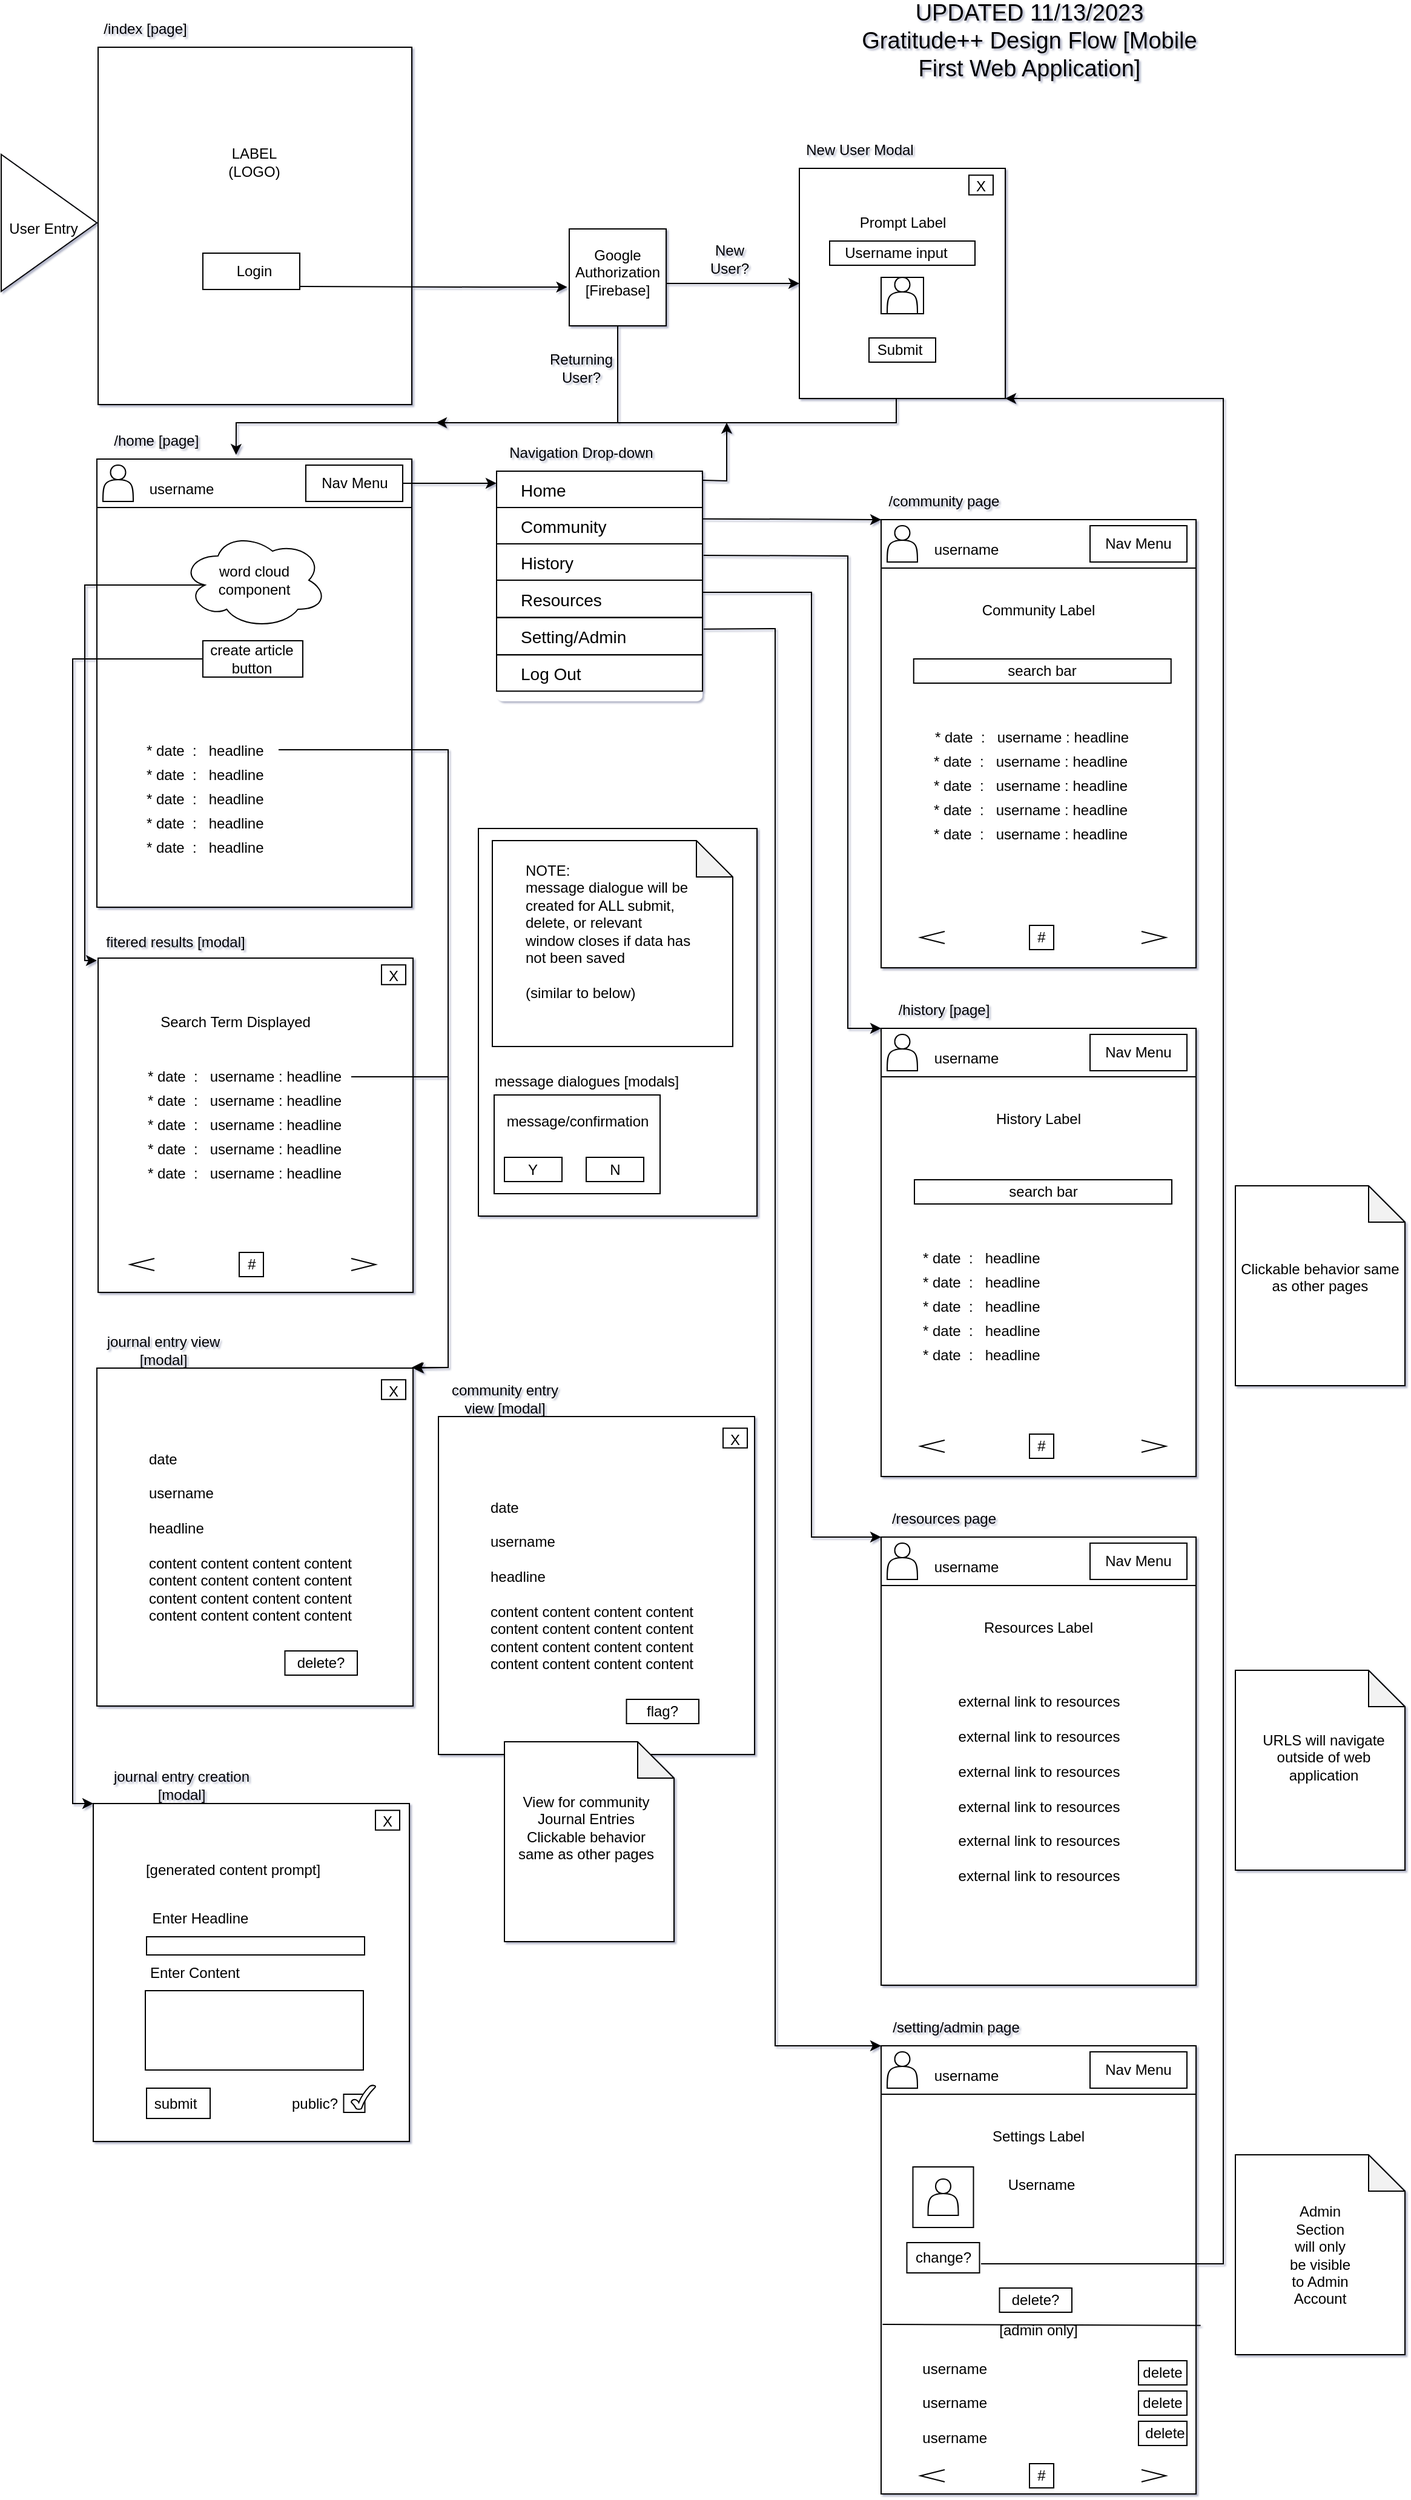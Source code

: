 <mxfile version="22.0.0" type="google">
  <diagram name="Page-1" id="vXHoYdIYLKtlrsSzHpwH">
    <mxGraphModel grid="0" page="0" gridSize="10" guides="1" tooltips="1" connect="1" arrows="1" fold="1" pageScale="1" pageWidth="850" pageHeight="1100" math="0" shadow="1">
      <root>
        <mxCell id="0" />
        <mxCell id="1" parent="0" />
        <mxCell id="lX6PHqwGhS0pLgjCv0tl-141" value="" style="rounded=0;whiteSpace=wrap;html=1;" vertex="1" parent="1">
          <mxGeometry x="395" y="695" width="230" height="320" as="geometry" />
        </mxCell>
        <mxCell id="lX6PHqwGhS0pLgjCv0tl-136" value="" style="rounded=0;whiteSpace=wrap;html=1;" vertex="1" parent="1">
          <mxGeometry x="81" y="50" width="259" height="295" as="geometry" />
        </mxCell>
        <mxCell id="lX6PHqwGhS0pLgjCv0tl-99" value="" style="rounded=0;whiteSpace=wrap;html=1;" vertex="1" parent="1">
          <mxGeometry x="820" y="1870" width="65" height="30" as="geometry" />
        </mxCell>
        <mxCell id="tG2HjBdpa46FLRJhWVVo-32" value="" style="rounded=0;whiteSpace=wrap;html=1;" vertex="1" parent="1">
          <mxGeometry x="81" y="802" width="260" height="276" as="geometry" />
        </mxCell>
        <mxCell id="lX6PHqwGhS0pLgjCv0tl-1" value="" style="rounded=0;whiteSpace=wrap;html=1;" vertex="1" parent="1">
          <mxGeometry x="77" y="1500" width="261" height="279" as="geometry" />
        </mxCell>
        <mxCell id="lX6PHqwGhS0pLgjCv0tl-137" value="" style="rounded=0;whiteSpace=wrap;html=1;fillColor=none;" vertex="1" parent="1">
          <mxGeometry x="101" y="1190" width="120" height="60" as="geometry" />
        </mxCell>
        <mxCell id="JKxnxF4VFKg8o7jbgC08-7" value="" style="triangle;whiteSpace=wrap;html=1;" vertex="1" parent="1">
          <mxGeometry x="1" y="138.5" width="79" height="113" as="geometry" />
        </mxCell>
        <mxCell id="tG2HjBdpa46FLRJhWVVo-46" value="" style="rounded=0;whiteSpace=wrap;html=1;" vertex="1" parent="1">
          <mxGeometry x="660" y="150" width="170" height="190" as="geometry" />
        </mxCell>
        <mxCell id="LqZAFhonkJ6JjxYrdcSj-6" value="/index [page]" style="text;html=1;strokeColor=none;fillColor=none;align=center;verticalAlign=middle;whiteSpace=wrap;rounded=0;" vertex="1" parent="1">
          <mxGeometry x="80" y="30" width="80" height="10" as="geometry" />
        </mxCell>
        <mxCell id="LqZAFhonkJ6JjxYrdcSj-7" value="&amp;nbsp;/home [page]" style="text;html=1;strokeColor=none;fillColor=none;align=center;verticalAlign=middle;whiteSpace=wrap;rounded=0;" vertex="1" parent="1">
          <mxGeometry x="85" y="370" width="85" height="10" as="geometry" />
        </mxCell>
        <mxCell id="eyCGUmQNgfzPm_etx0tx-2" value="LABEL&lt;br&gt;(LOGO)" style="text;html=1;strokeColor=none;fillColor=none;align=center;verticalAlign=middle;whiteSpace=wrap;rounded=0;" vertex="1" parent="1">
          <mxGeometry x="180" y="130" width="60" height="30" as="geometry" />
        </mxCell>
        <mxCell id="eyCGUmQNgfzPm_etx0tx-4" value="" style="whiteSpace=wrap;html=1;aspect=fixed;" vertex="1" parent="1">
          <mxGeometry x="470" y="200" width="80" height="80" as="geometry" />
        </mxCell>
        <mxCell id="eyCGUmQNgfzPm_etx0tx-5" value="Google&lt;br&gt;Authorization&lt;br&gt;[Firebase]" style="text;html=1;strokeColor=none;fillColor=none;align=center;verticalAlign=middle;whiteSpace=wrap;rounded=0;" vertex="1" parent="1">
          <mxGeometry x="480" y="221.25" width="60" height="30" as="geometry" />
        </mxCell>
        <mxCell id="eyCGUmQNgfzPm_etx0tx-7" value="" style="endArrow=classic;html=1;rounded=0;entryX=0;entryY=0.5;entryDx=0;entryDy=0;exitX=1;exitY=0.563;exitDx=0;exitDy=0;exitPerimeter=0;" edge="1" parent="1" source="eyCGUmQNgfzPm_etx0tx-4" target="tG2HjBdpa46FLRJhWVVo-46">
          <mxGeometry width="50" height="50" relative="1" as="geometry">
            <mxPoint x="330" y="230" as="sourcePoint" />
            <mxPoint x="660" y="240" as="targetPoint" />
          </mxGeometry>
        </mxCell>
        <mxCell id="eyCGUmQNgfzPm_etx0tx-9" value="" style="endArrow=classic;html=1;rounded=0;entryX=-0.021;entryY=0.6;entryDx=0;entryDy=0;exitX=1;exitY=0.5;exitDx=0;exitDy=0;entryPerimeter=0;" edge="1" parent="1" target="eyCGUmQNgfzPm_etx0tx-4">
          <mxGeometry width="50" height="50" relative="1" as="geometry">
            <mxPoint x="240" y="247.5" as="sourcePoint" />
            <mxPoint x="310" y="120" as="targetPoint" />
            <Array as="points">
              <mxPoint x="400" y="248" />
            </Array>
          </mxGeometry>
        </mxCell>
        <mxCell id="eyCGUmQNgfzPm_etx0tx-11" value="New User?" style="text;html=1;strokeColor=none;fillColor=none;align=center;verticalAlign=middle;whiteSpace=wrap;rounded=0;" vertex="1" parent="1">
          <mxGeometry x="580" y="210" width="45" height="30" as="geometry" />
        </mxCell>
        <mxCell id="eyCGUmQNgfzPm_etx0tx-12" value="Returning User?" style="text;html=1;strokeColor=none;fillColor=none;align=center;verticalAlign=middle;whiteSpace=wrap;rounded=0;" vertex="1" parent="1">
          <mxGeometry x="450" y="300" width="60" height="30" as="geometry" />
        </mxCell>
        <mxCell id="eyCGUmQNgfzPm_etx0tx-14" value="New User Modal" style="text;html=1;strokeColor=none;fillColor=none;align=center;verticalAlign=middle;whiteSpace=wrap;rounded=0;" vertex="1" parent="1">
          <mxGeometry x="660" y="120" width="100" height="30" as="geometry" />
        </mxCell>
        <mxCell id="eyCGUmQNgfzPm_etx0tx-23" value="" style="html=1;shadow=0;dashed=0;shape=mxgraph.bootstrap.rrect;rSize=5;fillColor=#ffffff;strokeColor=none;gradientColor=none;" vertex="1" parent="1">
          <mxGeometry x="410" y="400" width="170" height="190" as="geometry" />
        </mxCell>
        <mxCell id="eyCGUmQNgfzPm_etx0tx-24" value="Home" style="fillColor=none;strokeColor=default;align=left;spacing=20;fontSize=14;" vertex="1" parent="eyCGUmQNgfzPm_etx0tx-23">
          <mxGeometry width="170" height="30" relative="1" as="geometry">
            <mxPoint as="offset" />
          </mxGeometry>
        </mxCell>
        <mxCell id="eyCGUmQNgfzPm_etx0tx-25" value="Community" style="fillColor=none;strokeColor=default;align=left;spacing=20;fontSize=14;" vertex="1" parent="eyCGUmQNgfzPm_etx0tx-23">
          <mxGeometry width="170" height="30" relative="1" as="geometry">
            <mxPoint y="30" as="offset" />
          </mxGeometry>
        </mxCell>
        <mxCell id="eyCGUmQNgfzPm_etx0tx-26" value="History" style="fillColor=none;strokeColor=default;align=left;spacing=20;fontSize=14;" vertex="1" parent="eyCGUmQNgfzPm_etx0tx-23">
          <mxGeometry width="170" height="30" relative="1" as="geometry">
            <mxPoint y="60" as="offset" />
          </mxGeometry>
        </mxCell>
        <mxCell id="tG2HjBdpa46FLRJhWVVo-26" value="Resources" style="fillColor=none;strokeColor=default;align=left;spacing=20;fontSize=14;" vertex="1" parent="eyCGUmQNgfzPm_etx0tx-23">
          <mxGeometry y="90.003" width="170" height="30.811" as="geometry" />
        </mxCell>
        <mxCell id="tG2HjBdpa46FLRJhWVVo-27" value="Setting/Admin" style="fillColor=none;strokeColor=default;align=left;spacing=20;fontSize=14;" vertex="1" parent="eyCGUmQNgfzPm_etx0tx-23">
          <mxGeometry y="120.814" width="170" height="30.811" as="geometry" />
        </mxCell>
        <mxCell id="tG2HjBdpa46FLRJhWVVo-28" value="Log Out" style="fillColor=none;strokeColor=default;align=left;spacing=20;fontSize=14;" vertex="1" parent="eyCGUmQNgfzPm_etx0tx-23">
          <mxGeometry y="151.62" width="170" height="30" as="geometry" />
        </mxCell>
        <mxCell id="eyCGUmQNgfzPm_etx0tx-35" value="Navigation Drop-down" style="text;html=1;strokeColor=none;fillColor=none;align=center;verticalAlign=middle;whiteSpace=wrap;rounded=0;" vertex="1" parent="1">
          <mxGeometry x="410" y="370" width="140" height="30" as="geometry" />
        </mxCell>
        <mxCell id="tG2HjBdpa46FLRJhWVVo-4" value="" style="rounded=0;whiteSpace=wrap;html=1;fillColor=default;" vertex="1" parent="1">
          <mxGeometry x="80" y="390" width="260" height="370" as="geometry" />
        </mxCell>
        <mxCell id="tG2HjBdpa46FLRJhWVVo-7" value="" style="rounded=0;whiteSpace=wrap;html=1;" vertex="1" parent="1">
          <mxGeometry x="80" y="390" width="260" height="40" as="geometry" />
        </mxCell>
        <mxCell id="tG2HjBdpa46FLRJhWVVo-8" value="" style="shape=actor;whiteSpace=wrap;html=1;" vertex="1" parent="1">
          <mxGeometry x="85" y="395" width="25" height="30" as="geometry" />
        </mxCell>
        <mxCell id="tG2HjBdpa46FLRJhWVVo-9" value="username" style="text;html=1;strokeColor=none;fillColor=none;align=center;verticalAlign=middle;whiteSpace=wrap;rounded=0;" vertex="1" parent="1">
          <mxGeometry x="120" y="400" width="60" height="30" as="geometry" />
        </mxCell>
        <mxCell id="tG2HjBdpa46FLRJhWVVo-10" value="Nav Menu" style="rounded=0;whiteSpace=wrap;html=1;" vertex="1" parent="1">
          <mxGeometry x="252.5" y="395" width="80" height="30" as="geometry" />
        </mxCell>
        <mxCell id="tG2HjBdpa46FLRJhWVVo-12" value="" style="ellipse;shape=cloud;whiteSpace=wrap;html=1;" vertex="1" parent="1">
          <mxGeometry x="150" y="450" width="120" height="80" as="geometry" />
        </mxCell>
        <mxCell id="tG2HjBdpa46FLRJhWVVo-13" value="word cloud component" style="text;html=1;strokeColor=none;fillColor=none;align=center;verticalAlign=middle;whiteSpace=wrap;rounded=0;" vertex="1" parent="1">
          <mxGeometry x="180" y="475" width="60" height="30" as="geometry" />
        </mxCell>
        <mxCell id="tG2HjBdpa46FLRJhWVVo-14" value="" style="rounded=0;whiteSpace=wrap;html=1;" vertex="1" parent="1">
          <mxGeometry x="167.5" y="540" width="82.5" height="30" as="geometry" />
        </mxCell>
        <mxCell id="tG2HjBdpa46FLRJhWVVo-15" value="create article button" style="text;html=1;strokeColor=none;fillColor=none;align=center;verticalAlign=middle;whiteSpace=wrap;rounded=0;" vertex="1" parent="1">
          <mxGeometry x="167.5" y="540" width="80" height="30" as="geometry" />
        </mxCell>
        <mxCell id="tG2HjBdpa46FLRJhWVVo-29" value="" style="endArrow=classic;html=1;rounded=0;entryX=0;entryY=0.333;entryDx=0;entryDy=0;exitX=1;exitY=0.5;exitDx=0;exitDy=0;entryPerimeter=0;" edge="1" parent="1" source="tG2HjBdpa46FLRJhWVVo-10" target="eyCGUmQNgfzPm_etx0tx-24">
          <mxGeometry width="50" height="50" relative="1" as="geometry">
            <mxPoint x="400" y="450" as="sourcePoint" />
            <mxPoint x="450" y="400" as="targetPoint" />
            <Array as="points">
              <mxPoint x="390" y="410" />
            </Array>
          </mxGeometry>
        </mxCell>
        <mxCell id="tG2HjBdpa46FLRJhWVVo-33" value="journal entry creation [modal]" style="text;html=1;strokeColor=none;fillColor=none;align=center;verticalAlign=middle;whiteSpace=wrap;rounded=0;" vertex="1" parent="1">
          <mxGeometry x="85" y="1470" width="130" height="30" as="geometry" />
        </mxCell>
        <mxCell id="tG2HjBdpa46FLRJhWVVo-38" value="" style="endArrow=classic;html=1;rounded=0;entryX=0.442;entryY=-0.086;entryDx=0;entryDy=0;entryPerimeter=0;" edge="1" parent="1" target="tG2HjBdpa46FLRJhWVVo-7">
          <mxGeometry width="50" height="50" relative="1" as="geometry">
            <mxPoint x="510" y="280" as="sourcePoint" />
            <mxPoint x="560" y="230" as="targetPoint" />
            <Array as="points">
              <mxPoint x="510" y="360" />
              <mxPoint x="195" y="360" />
            </Array>
          </mxGeometry>
        </mxCell>
        <mxCell id="tG2HjBdpa46FLRJhWVVo-41" value="" style="group" connectable="0" vertex="1" parent="1">
          <mxGeometry x="780" y="150" width="60" height="30" as="geometry" />
        </mxCell>
        <mxCell id="tG2HjBdpa46FLRJhWVVo-39" value="" style="rounded=0;whiteSpace=wrap;html=1;movable=0;resizable=0;rotatable=0;deletable=0;editable=0;locked=1;connectable=0;" vertex="1" parent="tG2HjBdpa46FLRJhWVVo-41">
          <mxGeometry x="20" y="5.63" width="20" height="16.25" as="geometry" />
        </mxCell>
        <mxCell id="tG2HjBdpa46FLRJhWVVo-40" value="X" style="text;html=1;strokeColor=none;fillColor=none;align=center;verticalAlign=middle;whiteSpace=wrap;rounded=0;movable=1;resizable=1;rotatable=1;deletable=1;editable=1;locked=0;connectable=1;" vertex="1" parent="tG2HjBdpa46FLRJhWVVo-41">
          <mxGeometry width="60" height="30" as="geometry" />
        </mxCell>
        <mxCell id="tG2HjBdpa46FLRJhWVVo-43" value="" style="group" connectable="0" vertex="1" parent="1">
          <mxGeometry x="290.0" y="1500" width="60" height="30" as="geometry" />
        </mxCell>
        <mxCell id="tG2HjBdpa46FLRJhWVVo-44" value="" style="rounded=0;whiteSpace=wrap;html=1;movable=0;resizable=0;rotatable=0;deletable=0;editable=0;locked=1;connectable=0;" vertex="1" parent="tG2HjBdpa46FLRJhWVVo-43">
          <mxGeometry x="20" y="5.63" width="20" height="16.25" as="geometry" />
        </mxCell>
        <mxCell id="tG2HjBdpa46FLRJhWVVo-45" value="X" style="text;html=1;strokeColor=none;fillColor=none;align=center;verticalAlign=middle;whiteSpace=wrap;rounded=0;movable=1;resizable=1;rotatable=1;deletable=1;editable=1;locked=0;connectable=1;" vertex="1" parent="tG2HjBdpa46FLRJhWVVo-43">
          <mxGeometry width="60" height="30" as="geometry" />
        </mxCell>
        <mxCell id="tG2HjBdpa46FLRJhWVVo-47" value="" style="endArrow=classic;html=1;rounded=0;exitX=1;exitY=0.25;exitDx=0;exitDy=0;" edge="1" parent="1" source="eyCGUmQNgfzPm_etx0tx-24">
          <mxGeometry width="50" height="50" relative="1" as="geometry">
            <mxPoint x="580" y="420" as="sourcePoint" />
            <mxPoint x="600" y="360" as="targetPoint" />
            <Array as="points">
              <mxPoint x="600" y="408" />
            </Array>
          </mxGeometry>
        </mxCell>
        <mxCell id="tG2HjBdpa46FLRJhWVVo-48" value="" style="endArrow=classic;html=1;rounded=0;" edge="1" parent="1">
          <mxGeometry width="50" height="50" relative="1" as="geometry">
            <mxPoint x="740" y="340" as="sourcePoint" />
            <mxPoint x="360" y="360" as="targetPoint" />
            <Array as="points">
              <mxPoint x="740" y="360" />
            </Array>
          </mxGeometry>
        </mxCell>
        <mxCell id="tG2HjBdpa46FLRJhWVVo-49" value="Prompt Label" style="text;html=1;strokeColor=none;fillColor=none;align=center;verticalAlign=middle;whiteSpace=wrap;rounded=0;" vertex="1" parent="1">
          <mxGeometry x="707.5" y="180" width="75" height="30" as="geometry" />
        </mxCell>
        <mxCell id="tG2HjBdpa46FLRJhWVVo-50" value="" style="rounded=0;whiteSpace=wrap;html=1;" vertex="1" parent="1">
          <mxGeometry x="717.5" y="290" width="55" height="20" as="geometry" />
        </mxCell>
        <mxCell id="tG2HjBdpa46FLRJhWVVo-51" value="Submit" style="text;html=1;strokeColor=none;fillColor=none;align=center;verticalAlign=middle;whiteSpace=wrap;rounded=0;" vertex="1" parent="1">
          <mxGeometry x="712.5" y="285" width="60" height="30" as="geometry" />
        </mxCell>
        <mxCell id="tG2HjBdpa46FLRJhWVVo-52" value="" style="rounded=0;whiteSpace=wrap;html=1;" vertex="1" parent="1">
          <mxGeometry x="685" y="210" width="120" height="20" as="geometry" />
        </mxCell>
        <mxCell id="tG2HjBdpa46FLRJhWVVo-54" value="" style="rounded=0;whiteSpace=wrap;html=1;" vertex="1" parent="1">
          <mxGeometry x="727.5" y="240" width="35" height="30" as="geometry" />
        </mxCell>
        <mxCell id="tG2HjBdpa46FLRJhWVVo-55" value="Username input" style="text;html=1;strokeColor=none;fillColor=none;align=center;verticalAlign=middle;whiteSpace=wrap;rounded=0;" vertex="1" parent="1">
          <mxGeometry x="680" y="205" width="120" height="30" as="geometry" />
        </mxCell>
        <mxCell id="tG2HjBdpa46FLRJhWVVo-56" value="" style="shape=actor;whiteSpace=wrap;html=1;" vertex="1" parent="1">
          <mxGeometry x="732.5" y="240" width="25" height="30" as="geometry" />
        </mxCell>
        <mxCell id="tG2HjBdpa46FLRJhWVVo-57" value="" style="rounded=0;whiteSpace=wrap;html=1;" vertex="1" parent="1">
          <mxGeometry x="727.5" y="440" width="260" height="370" as="geometry" />
        </mxCell>
        <mxCell id="tG2HjBdpa46FLRJhWVVo-58" value="" style="rounded=0;whiteSpace=wrap;html=1;" vertex="1" parent="1">
          <mxGeometry x="727.5" y="440" width="260" height="40" as="geometry" />
        </mxCell>
        <mxCell id="tG2HjBdpa46FLRJhWVVo-59" value="" style="shape=actor;whiteSpace=wrap;html=1;" vertex="1" parent="1">
          <mxGeometry x="732.5" y="445" width="25" height="30" as="geometry" />
        </mxCell>
        <mxCell id="tG2HjBdpa46FLRJhWVVo-60" value="username" style="text;html=1;strokeColor=none;fillColor=none;align=center;verticalAlign=middle;whiteSpace=wrap;rounded=0;" vertex="1" parent="1">
          <mxGeometry x="767.5" y="450" width="60" height="30" as="geometry" />
        </mxCell>
        <mxCell id="tG2HjBdpa46FLRJhWVVo-61" value="Nav Menu" style="rounded=0;whiteSpace=wrap;html=1;" vertex="1" parent="1">
          <mxGeometry x="900" y="445" width="80" height="30" as="geometry" />
        </mxCell>
        <mxCell id="tG2HjBdpa46FLRJhWVVo-64" value="/community page" style="text;html=1;strokeColor=none;fillColor=none;align=center;verticalAlign=middle;whiteSpace=wrap;rounded=0;" vertex="1" parent="1">
          <mxGeometry x="727.5" y="410" width="102.5" height="30" as="geometry" />
        </mxCell>
        <mxCell id="tG2HjBdpa46FLRJhWVVo-65" value="" style="rounded=0;whiteSpace=wrap;html=1;" vertex="1" parent="1">
          <mxGeometry x="727.5" y="860" width="260" height="370" as="geometry" />
        </mxCell>
        <mxCell id="tG2HjBdpa46FLRJhWVVo-66" value="" style="rounded=0;whiteSpace=wrap;html=1;" vertex="1" parent="1">
          <mxGeometry x="727.5" y="860" width="260" height="40" as="geometry" />
        </mxCell>
        <mxCell id="tG2HjBdpa46FLRJhWVVo-67" value="" style="shape=actor;whiteSpace=wrap;html=1;" vertex="1" parent="1">
          <mxGeometry x="732.5" y="865" width="25" height="30" as="geometry" />
        </mxCell>
        <mxCell id="tG2HjBdpa46FLRJhWVVo-68" value="username" style="text;html=1;strokeColor=none;fillColor=none;align=center;verticalAlign=middle;whiteSpace=wrap;rounded=0;" vertex="1" parent="1">
          <mxGeometry x="767.5" y="870" width="60" height="30" as="geometry" />
        </mxCell>
        <mxCell id="tG2HjBdpa46FLRJhWVVo-69" value="Nav Menu" style="rounded=0;whiteSpace=wrap;html=1;" vertex="1" parent="1">
          <mxGeometry x="900" y="865" width="80" height="30" as="geometry" />
        </mxCell>
        <mxCell id="tG2HjBdpa46FLRJhWVVo-70" value="/history [page]" style="text;html=1;strokeColor=none;fillColor=none;align=center;verticalAlign=middle;whiteSpace=wrap;rounded=0;" vertex="1" parent="1">
          <mxGeometry x="727.5" y="830" width="102.5" height="30" as="geometry" />
        </mxCell>
        <mxCell id="tG2HjBdpa46FLRJhWVVo-71" value="" style="rounded=0;whiteSpace=wrap;html=1;" vertex="1" parent="1">
          <mxGeometry x="727.5" y="1280" width="260" height="370" as="geometry" />
        </mxCell>
        <mxCell id="tG2HjBdpa46FLRJhWVVo-72" value="" style="rounded=0;whiteSpace=wrap;html=1;" vertex="1" parent="1">
          <mxGeometry x="727.5" y="1280" width="260" height="40" as="geometry" />
        </mxCell>
        <mxCell id="tG2HjBdpa46FLRJhWVVo-73" value="" style="shape=actor;whiteSpace=wrap;html=1;" vertex="1" parent="1">
          <mxGeometry x="732.5" y="1285" width="25" height="30" as="geometry" />
        </mxCell>
        <mxCell id="tG2HjBdpa46FLRJhWVVo-74" value="username" style="text;html=1;strokeColor=none;fillColor=none;align=center;verticalAlign=middle;whiteSpace=wrap;rounded=0;" vertex="1" parent="1">
          <mxGeometry x="767.5" y="1290" width="60" height="30" as="geometry" />
        </mxCell>
        <mxCell id="tG2HjBdpa46FLRJhWVVo-75" value="Nav Menu" style="rounded=0;whiteSpace=wrap;html=1;" vertex="1" parent="1">
          <mxGeometry x="900" y="1285" width="80" height="30" as="geometry" />
        </mxCell>
        <mxCell id="tG2HjBdpa46FLRJhWVVo-76" value="/resources page" style="text;html=1;strokeColor=none;fillColor=none;align=center;verticalAlign=middle;whiteSpace=wrap;rounded=0;" vertex="1" parent="1">
          <mxGeometry x="727.5" y="1250" width="102.5" height="30" as="geometry" />
        </mxCell>
        <mxCell id="tG2HjBdpa46FLRJhWVVo-77" value="" style="rounded=0;whiteSpace=wrap;html=1;" vertex="1" parent="1">
          <mxGeometry x="727.5" y="1700" width="260" height="370" as="geometry" />
        </mxCell>
        <mxCell id="tG2HjBdpa46FLRJhWVVo-78" value="" style="rounded=0;whiteSpace=wrap;html=1;" vertex="1" parent="1">
          <mxGeometry x="727.5" y="1700" width="260" height="40" as="geometry" />
        </mxCell>
        <mxCell id="tG2HjBdpa46FLRJhWVVo-79" value="" style="shape=actor;whiteSpace=wrap;html=1;" vertex="1" parent="1">
          <mxGeometry x="732.5" y="1705" width="25" height="30" as="geometry" />
        </mxCell>
        <mxCell id="tG2HjBdpa46FLRJhWVVo-80" value="username" style="text;html=1;strokeColor=none;fillColor=none;align=center;verticalAlign=middle;whiteSpace=wrap;rounded=0;" vertex="1" parent="1">
          <mxGeometry x="767.5" y="1710" width="60" height="30" as="geometry" />
        </mxCell>
        <mxCell id="tG2HjBdpa46FLRJhWVVo-81" value="Nav Menu" style="rounded=0;whiteSpace=wrap;html=1;" vertex="1" parent="1">
          <mxGeometry x="900" y="1705" width="80" height="30" as="geometry" />
        </mxCell>
        <mxCell id="tG2HjBdpa46FLRJhWVVo-82" value="/setting/admin page" style="text;html=1;strokeColor=none;fillColor=none;align=center;verticalAlign=middle;whiteSpace=wrap;rounded=0;" vertex="1" parent="1">
          <mxGeometry x="727.5" y="1670" width="122.5" height="30" as="geometry" />
        </mxCell>
        <mxCell id="tG2HjBdpa46FLRJhWVVo-90" value="" style="endArrow=classic;html=1;rounded=0;entryX=0;entryY=0;entryDx=0;entryDy=0;exitX=0.998;exitY=0.311;exitDx=0;exitDy=0;exitPerimeter=0;" edge="1" parent="1" source="eyCGUmQNgfzPm_etx0tx-25" target="tG2HjBdpa46FLRJhWVVo-58">
          <mxGeometry width="50" height="50" relative="1" as="geometry">
            <mxPoint x="580" y="438" as="sourcePoint" />
            <mxPoint x="720" y="445" as="targetPoint" />
          </mxGeometry>
        </mxCell>
        <mxCell id="tG2HjBdpa46FLRJhWVVo-94" value="" style="rounded=0;whiteSpace=wrap;html=1;" vertex="1" parent="1">
          <mxGeometry x="167.5" y="220" width="80" height="30" as="geometry" />
        </mxCell>
        <mxCell id="tG2HjBdpa46FLRJhWVVo-91" value="" style="endArrow=classic;html=1;rounded=0;entryX=0;entryY=1;entryDx=0;entryDy=0;exitX=1.005;exitY=0.315;exitDx=0;exitDy=0;exitPerimeter=0;" edge="1" parent="1" source="eyCGUmQNgfzPm_etx0tx-26" target="tG2HjBdpa46FLRJhWVVo-70">
          <mxGeometry width="50" height="50" relative="1" as="geometry">
            <mxPoint x="580" y="480" as="sourcePoint" />
            <mxPoint x="630" y="430" as="targetPoint" />
            <Array as="points">
              <mxPoint x="700" y="470" />
              <mxPoint x="700" y="860" />
            </Array>
          </mxGeometry>
        </mxCell>
        <mxCell id="tG2HjBdpa46FLRJhWVVo-92" value="" style="endArrow=classic;html=1;rounded=0;entryX=0;entryY=1;entryDx=0;entryDy=0;exitX=1.003;exitY=0.325;exitDx=0;exitDy=0;exitPerimeter=0;" edge="1" parent="1" source="tG2HjBdpa46FLRJhWVVo-26" target="tG2HjBdpa46FLRJhWVVo-76">
          <mxGeometry width="50" height="50" relative="1" as="geometry">
            <mxPoint x="580" y="505" as="sourcePoint" />
            <mxPoint x="630" y="455" as="targetPoint" />
            <Array as="points">
              <mxPoint x="670" y="500" />
              <mxPoint x="670" y="1280" />
            </Array>
          </mxGeometry>
        </mxCell>
        <mxCell id="tG2HjBdpa46FLRJhWVVo-93" value="" style="endArrow=classic;html=1;rounded=0;entryX=0;entryY=1;entryDx=0;entryDy=0;exitX=1.005;exitY=0.31;exitDx=0;exitDy=0;exitPerimeter=0;" edge="1" parent="1" source="tG2HjBdpa46FLRJhWVVo-27" target="tG2HjBdpa46FLRJhWVVo-82">
          <mxGeometry width="50" height="50" relative="1" as="geometry">
            <mxPoint x="575.05" y="530.01" as="sourcePoint" />
            <mxPoint x="727.5" y="1700.0" as="targetPoint" />
            <Array as="points">
              <mxPoint x="640" y="530" />
              <mxPoint x="640" y="1700" />
            </Array>
          </mxGeometry>
        </mxCell>
        <mxCell id="tG2HjBdpa46FLRJhWVVo-3" value="Login" style="text;html=1;strokeColor=none;fillColor=none;align=center;verticalAlign=middle;whiteSpace=wrap;rounded=0;" vertex="1" parent="1">
          <mxGeometry x="180" y="220" width="60" height="30" as="geometry" />
        </mxCell>
        <mxCell id="JKxnxF4VFKg8o7jbgC08-4" value="User Entry" style="text;html=1;strokeColor=none;fillColor=none;align=center;verticalAlign=middle;whiteSpace=wrap;rounded=0;" vertex="1" parent="1">
          <mxGeometry x="6" y="185" width="60" height="30" as="geometry" />
        </mxCell>
        <mxCell id="lX6PHqwGhS0pLgjCv0tl-2" value="fitered results [modal]" style="text;html=1;strokeColor=none;fillColor=none;align=center;verticalAlign=middle;whiteSpace=wrap;rounded=0;" vertex="1" parent="1">
          <mxGeometry x="80" y="774" width="130" height="30" as="geometry" />
        </mxCell>
        <mxCell id="lX6PHqwGhS0pLgjCv0tl-3" value="" style="group" connectable="0" vertex="1" parent="1">
          <mxGeometry x="295.0" y="802" width="60" height="30" as="geometry" />
        </mxCell>
        <mxCell id="lX6PHqwGhS0pLgjCv0tl-4" value="" style="rounded=0;whiteSpace=wrap;html=1;movable=0;resizable=0;rotatable=0;deletable=0;editable=0;locked=1;connectable=0;" vertex="1" parent="lX6PHqwGhS0pLgjCv0tl-3">
          <mxGeometry x="20" y="5.63" width="20" height="16.25" as="geometry" />
        </mxCell>
        <mxCell id="lX6PHqwGhS0pLgjCv0tl-5" value="X" style="text;html=1;strokeColor=none;fillColor=none;align=center;verticalAlign=middle;whiteSpace=wrap;rounded=0;movable=1;resizable=1;rotatable=1;deletable=1;editable=1;locked=0;connectable=1;" vertex="1" parent="lX6PHqwGhS0pLgjCv0tl-3">
          <mxGeometry width="60" height="30" as="geometry" />
        </mxCell>
        <mxCell id="lX6PHqwGhS0pLgjCv0tl-6" value="" style="endArrow=classic;html=1;rounded=0;exitX=0.16;exitY=0.55;exitDx=0;exitDy=0;exitPerimeter=0;entryX=0;entryY=1;entryDx=0;entryDy=0;" edge="1" parent="1" source="tG2HjBdpa46FLRJhWVVo-12" target="lX6PHqwGhS0pLgjCv0tl-2">
          <mxGeometry width="50" height="50" relative="1" as="geometry">
            <mxPoint x="415" y="815" as="sourcePoint" />
            <mxPoint x="465" y="765" as="targetPoint" />
            <Array as="points">
              <mxPoint x="70" y="494" />
              <mxPoint x="70" y="804" />
            </Array>
          </mxGeometry>
        </mxCell>
        <mxCell id="lX6PHqwGhS0pLgjCv0tl-8" value="" style="endArrow=classic;html=1;rounded=0;exitX=0;exitY=0.5;exitDx=0;exitDy=0;entryX=0;entryY=0;entryDx=0;entryDy=0;" edge="1" parent="1" source="tG2HjBdpa46FLRJhWVVo-15" target="lX6PHqwGhS0pLgjCv0tl-1">
          <mxGeometry width="50" height="50" relative="1" as="geometry">
            <mxPoint x="170" y="560" as="sourcePoint" />
            <mxPoint x="220" y="510" as="targetPoint" />
            <Array as="points">
              <mxPoint x="60" y="555" />
              <mxPoint x="60" y="1160" />
              <mxPoint x="60" y="1500" />
            </Array>
          </mxGeometry>
        </mxCell>
        <mxCell id="lX6PHqwGhS0pLgjCv0tl-9" value="" style="rounded=0;whiteSpace=wrap;html=1;" vertex="1" parent="1">
          <mxGeometry x="80" y="1140.5" width="261" height="279" as="geometry" />
        </mxCell>
        <mxCell id="lX6PHqwGhS0pLgjCv0tl-10" value="" style="group" connectable="0" vertex="1" parent="1">
          <mxGeometry x="295.0" y="1144.5" width="60" height="30" as="geometry" />
        </mxCell>
        <mxCell id="lX6PHqwGhS0pLgjCv0tl-11" value="" style="rounded=0;whiteSpace=wrap;html=1;movable=0;resizable=0;rotatable=0;deletable=0;editable=0;locked=1;connectable=0;" vertex="1" parent="lX6PHqwGhS0pLgjCv0tl-10">
          <mxGeometry x="20" y="5.63" width="20" height="16.25" as="geometry" />
        </mxCell>
        <mxCell id="lX6PHqwGhS0pLgjCv0tl-12" value="X" style="text;html=1;strokeColor=none;fillColor=none;align=center;verticalAlign=middle;whiteSpace=wrap;rounded=0;movable=1;resizable=1;rotatable=1;deletable=1;editable=1;locked=0;connectable=1;" vertex="1" parent="lX6PHqwGhS0pLgjCv0tl-10">
          <mxGeometry width="60" height="30" as="geometry" />
        </mxCell>
        <mxCell id="lX6PHqwGhS0pLgjCv0tl-13" value="journal entry view [modal]" style="text;html=1;strokeColor=none;fillColor=none;align=center;verticalAlign=middle;whiteSpace=wrap;rounded=0;" vertex="1" parent="1">
          <mxGeometry x="80" y="1110.5" width="110" height="30" as="geometry" />
        </mxCell>
        <mxCell id="lX6PHqwGhS0pLgjCv0tl-14" value="" style="endArrow=classic;html=1;rounded=0;entryX=1;entryY=0;entryDx=0;entryDy=0;" edge="1" parent="1" target="lX6PHqwGhS0pLgjCv0tl-9">
          <mxGeometry width="50" height="50" relative="1" as="geometry">
            <mxPoint x="230" y="630" as="sourcePoint" />
            <mxPoint x="280" y="580" as="targetPoint" />
            <Array as="points">
              <mxPoint x="370" y="630" />
              <mxPoint x="370" y="1140" />
            </Array>
          </mxGeometry>
        </mxCell>
        <mxCell id="lX6PHqwGhS0pLgjCv0tl-15" value="&lt;span&gt;&lt;font style=&quot;font-size: 19px;&quot;&gt;UPDATED 11/13/2023&lt;br&gt;Gratitude++ Design Flow [Mobile First Web Application]&lt;/font&gt;&lt;/span&gt;" style="text;html=1;strokeColor=none;fillColor=none;align=center;verticalAlign=middle;whiteSpace=wrap;rounded=0;fontStyle=0" vertex="1" parent="1">
          <mxGeometry x="705" y="30" width="290" height="30" as="geometry" />
        </mxCell>
        <mxCell id="lX6PHqwGhS0pLgjCv0tl-17" value="Search Term Displayed" style="text;html=1;strokeColor=none;fillColor=none;align=center;verticalAlign=middle;whiteSpace=wrap;rounded=0;" vertex="1" parent="1">
          <mxGeometry x="117.5" y="840" width="152.5" height="30" as="geometry" />
        </mxCell>
        <mxCell id="lX6PHqwGhS0pLgjCv0tl-19" value="" style="html=1;shadow=0;dashed=0;align=center;verticalAlign=middle;shape=mxgraph.arrows2.arrow;dy=0;dx=30;notch=30;direction=west;" vertex="1" parent="1">
          <mxGeometry x="107.5" y="1050" width="20" height="10" as="geometry" />
        </mxCell>
        <mxCell id="lX6PHqwGhS0pLgjCv0tl-20" value="" style="html=1;shadow=0;dashed=0;align=center;verticalAlign=middle;shape=mxgraph.arrows2.arrow;dy=0;dx=30;notch=30;" vertex="1" parent="1">
          <mxGeometry x="290" y="1050" width="20" height="10" as="geometry" />
        </mxCell>
        <mxCell id="lX6PHqwGhS0pLgjCv0tl-21" value="" style="whiteSpace=wrap;html=1;aspect=fixed;" vertex="1" parent="1">
          <mxGeometry x="197.5" y="1045" width="20" height="20" as="geometry" />
        </mxCell>
        <mxCell id="lX6PHqwGhS0pLgjCv0tl-22" value="#" style="text;html=1;strokeColor=none;fillColor=none;align=center;verticalAlign=middle;whiteSpace=wrap;rounded=0;" vertex="1" parent="1">
          <mxGeometry x="177.5" y="1040" width="60" height="30" as="geometry" />
        </mxCell>
        <mxCell id="lX6PHqwGhS0pLgjCv0tl-28" value="" style="group" connectable="0" vertex="1" parent="1">
          <mxGeometry x="118.75" y="621" width="180.25" height="100" as="geometry" />
        </mxCell>
        <mxCell id="tG2HjBdpa46FLRJhWVVo-21" value="* date&amp;nbsp; :&amp;nbsp; &amp;nbsp;headline" style="text;html=1;strokeColor=none;fillColor=none;align=left;verticalAlign=middle;whiteSpace=wrap;rounded=0;" vertex="1" parent="lX6PHqwGhS0pLgjCv0tl-28">
          <mxGeometry x="0.25" width="180" height="20" as="geometry" />
        </mxCell>
        <mxCell id="tG2HjBdpa46FLRJhWVVo-22" value="* date&amp;nbsp; :&amp;nbsp; &amp;nbsp;headline" style="text;html=1;strokeColor=none;fillColor=none;align=left;verticalAlign=middle;whiteSpace=wrap;rounded=0;" vertex="1" parent="lX6PHqwGhS0pLgjCv0tl-28">
          <mxGeometry y="20" width="180" height="20" as="geometry" />
        </mxCell>
        <mxCell id="tG2HjBdpa46FLRJhWVVo-23" value="* date&amp;nbsp; :&amp;nbsp; &amp;nbsp;headline" style="text;html=1;strokeColor=none;fillColor=none;align=left;verticalAlign=middle;whiteSpace=wrap;rounded=0;" vertex="1" parent="lX6PHqwGhS0pLgjCv0tl-28">
          <mxGeometry y="80" width="180" height="20" as="geometry" />
        </mxCell>
        <mxCell id="tG2HjBdpa46FLRJhWVVo-24" value="* date&amp;nbsp; :&amp;nbsp; &amp;nbsp;headline" style="text;html=1;strokeColor=none;fillColor=none;align=left;verticalAlign=middle;whiteSpace=wrap;rounded=0;" vertex="1" parent="lX6PHqwGhS0pLgjCv0tl-28">
          <mxGeometry y="40" width="180" height="20" as="geometry" />
        </mxCell>
        <mxCell id="tG2HjBdpa46FLRJhWVVo-25" value="* date&amp;nbsp; :&amp;nbsp; &amp;nbsp;headline" style="text;html=1;strokeColor=none;fillColor=none;align=left;verticalAlign=middle;whiteSpace=wrap;rounded=0;" vertex="1" parent="lX6PHqwGhS0pLgjCv0tl-28">
          <mxGeometry y="60" width="180" height="20" as="geometry" />
        </mxCell>
        <mxCell id="lX6PHqwGhS0pLgjCv0tl-29" value="" style="group" connectable="0" vertex="1" parent="1">
          <mxGeometry x="120" y="890" width="180.25" height="100" as="geometry" />
        </mxCell>
        <mxCell id="lX6PHqwGhS0pLgjCv0tl-30" value="* date&amp;nbsp; :&amp;nbsp; &amp;nbsp;username : headline&amp;nbsp;&amp;nbsp;" style="text;html=1;strokeColor=none;fillColor=none;align=left;verticalAlign=middle;whiteSpace=wrap;rounded=0;" vertex="1" parent="lX6PHqwGhS0pLgjCv0tl-29">
          <mxGeometry x="0.25" width="180" height="20" as="geometry" />
        </mxCell>
        <mxCell id="lX6PHqwGhS0pLgjCv0tl-31" value="* date&amp;nbsp; :&amp;nbsp; &amp;nbsp;username : headline" style="text;html=1;strokeColor=none;fillColor=none;align=left;verticalAlign=middle;whiteSpace=wrap;rounded=0;" vertex="1" parent="lX6PHqwGhS0pLgjCv0tl-29">
          <mxGeometry y="20" width="180" height="20" as="geometry" />
        </mxCell>
        <mxCell id="lX6PHqwGhS0pLgjCv0tl-32" value="* date&amp;nbsp; :&amp;nbsp; &amp;nbsp;username : headline" style="text;html=1;strokeColor=none;fillColor=none;align=left;verticalAlign=middle;whiteSpace=wrap;rounded=0;" vertex="1" parent="lX6PHqwGhS0pLgjCv0tl-29">
          <mxGeometry y="80" width="180" height="20" as="geometry" />
        </mxCell>
        <mxCell id="lX6PHqwGhS0pLgjCv0tl-33" value="* date&amp;nbsp; :&amp;nbsp; &amp;nbsp;username : headline" style="text;html=1;strokeColor=none;fillColor=none;align=left;verticalAlign=middle;whiteSpace=wrap;rounded=0;" vertex="1" parent="lX6PHqwGhS0pLgjCv0tl-29">
          <mxGeometry y="40" width="180" height="20" as="geometry" />
        </mxCell>
        <mxCell id="lX6PHqwGhS0pLgjCv0tl-34" value="* date&amp;nbsp; :&amp;nbsp; &amp;nbsp;username : headline" style="text;html=1;strokeColor=none;fillColor=none;align=left;verticalAlign=middle;whiteSpace=wrap;rounded=0;" vertex="1" parent="lX6PHqwGhS0pLgjCv0tl-29">
          <mxGeometry y="60" width="180" height="20" as="geometry" />
        </mxCell>
        <mxCell id="lX6PHqwGhS0pLgjCv0tl-35" value="" style="endArrow=classic;html=1;rounded=0;" edge="1" parent="lX6PHqwGhS0pLgjCv0tl-29">
          <mxGeometry width="50" height="50" relative="1" as="geometry">
            <mxPoint x="170" y="10" as="sourcePoint" />
            <mxPoint x="220" y="250" as="targetPoint" />
            <Array as="points">
              <mxPoint x="250" y="10" />
              <mxPoint x="250" y="250" />
            </Array>
          </mxGeometry>
        </mxCell>
        <mxCell id="lX6PHqwGhS0pLgjCv0tl-36" value="date&lt;br&gt;&lt;br&gt;username&lt;br&gt;&lt;br&gt;headline&lt;br&gt;&lt;br&gt;content content content content content content content content&lt;br&gt;content content content content&amp;nbsp;&lt;br&gt;content content content content&amp;nbsp;" style="text;html=1;strokeColor=none;fillColor=none;align=left;verticalAlign=middle;whiteSpace=wrap;rounded=0;" vertex="1" parent="1">
          <mxGeometry x="121" y="1260" width="180" height="40" as="geometry" />
        </mxCell>
        <mxCell id="lX6PHqwGhS0pLgjCv0tl-37" value="[generated content prompt]" style="text;html=1;strokeColor=none;fillColor=none;align=center;verticalAlign=middle;whiteSpace=wrap;rounded=0;" vertex="1" parent="1">
          <mxGeometry x="115" y="1540" width="155" height="30" as="geometry" />
        </mxCell>
        <mxCell id="lX6PHqwGhS0pLgjCv0tl-38" value="Enter Headline" style="text;html=1;strokeColor=none;fillColor=none;align=center;verticalAlign=middle;whiteSpace=wrap;rounded=0;" vertex="1" parent="1">
          <mxGeometry x="111" y="1580" width="109" height="30" as="geometry" />
        </mxCell>
        <mxCell id="lX6PHqwGhS0pLgjCv0tl-39" value="Enter Content" style="text;html=1;strokeColor=none;fillColor=none;align=center;verticalAlign=middle;whiteSpace=wrap;rounded=0;" vertex="1" parent="1">
          <mxGeometry x="121" y="1624.5" width="80" height="30" as="geometry" />
        </mxCell>
        <mxCell id="lX6PHqwGhS0pLgjCv0tl-41" value="" style="rounded=0;whiteSpace=wrap;html=1;" vertex="1" parent="1">
          <mxGeometry x="121" y="1610" width="180" height="15" as="geometry" />
        </mxCell>
        <mxCell id="lX6PHqwGhS0pLgjCv0tl-42" value="" style="rounded=0;whiteSpace=wrap;html=1;" vertex="1" parent="1">
          <mxGeometry x="120" y="1654.5" width="180" height="65.5" as="geometry" />
        </mxCell>
        <mxCell id="lX6PHqwGhS0pLgjCv0tl-43" value="" style="rounded=0;whiteSpace=wrap;html=1;" vertex="1" parent="1">
          <mxGeometry x="283.75" y="1740" width="17.5" height="15" as="geometry" />
        </mxCell>
        <mxCell id="lX6PHqwGhS0pLgjCv0tl-44" value="public?" style="text;html=1;strokeColor=none;fillColor=none;align=center;verticalAlign=middle;whiteSpace=wrap;rounded=0;" vertex="1" parent="1">
          <mxGeometry x="230" y="1732.5" width="60" height="30" as="geometry" />
        </mxCell>
        <mxCell id="lX6PHqwGhS0pLgjCv0tl-45" value="" style="rounded=0;whiteSpace=wrap;html=1;" vertex="1" parent="1">
          <mxGeometry x="121" y="1735" width="52.5" height="25" as="geometry" />
        </mxCell>
        <mxCell id="lX6PHqwGhS0pLgjCv0tl-46" value="submit" style="text;html=1;strokeColor=none;fillColor=none;align=center;verticalAlign=middle;whiteSpace=wrap;rounded=0;" vertex="1" parent="1">
          <mxGeometry x="115" y="1732.5" width="60" height="30" as="geometry" />
        </mxCell>
        <mxCell id="lX6PHqwGhS0pLgjCv0tl-48" value="" style="verticalLabelPosition=bottom;verticalAlign=top;html=1;shape=mxgraph.basic.tick" vertex="1" parent="1">
          <mxGeometry x="290" y="1732.5" width="20" height="20" as="geometry" />
        </mxCell>
        <mxCell id="lX6PHqwGhS0pLgjCv0tl-49" value="" style="rounded=0;whiteSpace=wrap;html=1;" vertex="1" parent="1">
          <mxGeometry x="755.01" y="985" width="212.5" height="20" as="geometry" />
        </mxCell>
        <mxCell id="lX6PHqwGhS0pLgjCv0tl-50" value="search bar" style="text;html=1;strokeColor=none;fillColor=none;align=center;verticalAlign=middle;whiteSpace=wrap;rounded=0;" vertex="1" parent="1">
          <mxGeometry x="750.63" y="980" width="221.25" height="30" as="geometry" />
        </mxCell>
        <mxCell id="lX6PHqwGhS0pLgjCv0tl-58" value="" style="group" connectable="0" vertex="1" parent="1">
          <mxGeometry x="760" y="1190" width="202.5" height="30" as="geometry" />
        </mxCell>
        <mxCell id="lX6PHqwGhS0pLgjCv0tl-59" value="" style="html=1;shadow=0;dashed=0;align=center;verticalAlign=middle;shape=mxgraph.arrows2.arrow;dy=0;dx=30;notch=30;direction=west;" vertex="1" parent="lX6PHqwGhS0pLgjCv0tl-58">
          <mxGeometry y="10" width="20" height="10" as="geometry" />
        </mxCell>
        <mxCell id="lX6PHqwGhS0pLgjCv0tl-60" value="" style="html=1;shadow=0;dashed=0;align=center;verticalAlign=middle;shape=mxgraph.arrows2.arrow;dy=0;dx=30;notch=30;" vertex="1" parent="lX6PHqwGhS0pLgjCv0tl-58">
          <mxGeometry x="182.5" y="10" width="20" height="10" as="geometry" />
        </mxCell>
        <mxCell id="lX6PHqwGhS0pLgjCv0tl-61" value="" style="whiteSpace=wrap;html=1;aspect=fixed;" vertex="1" parent="lX6PHqwGhS0pLgjCv0tl-58">
          <mxGeometry x="90" y="5" width="20" height="20" as="geometry" />
        </mxCell>
        <mxCell id="lX6PHqwGhS0pLgjCv0tl-62" value="#" style="text;html=1;strokeColor=none;fillColor=none;align=center;verticalAlign=middle;whiteSpace=wrap;rounded=0;" vertex="1" parent="lX6PHqwGhS0pLgjCv0tl-58">
          <mxGeometry x="70" width="60" height="30" as="geometry" />
        </mxCell>
        <mxCell id="lX6PHqwGhS0pLgjCv0tl-64" value="History Label" style="text;html=1;strokeColor=none;fillColor=none;align=center;verticalAlign=middle;whiteSpace=wrap;rounded=0;" vertex="1" parent="1">
          <mxGeometry x="800" y="920" width="114.99" height="30" as="geometry" />
        </mxCell>
        <mxCell id="lX6PHqwGhS0pLgjCv0tl-65" value="Community Label" style="text;html=1;strokeColor=none;fillColor=none;align=center;verticalAlign=middle;whiteSpace=wrap;rounded=0;" vertex="1" parent="1">
          <mxGeometry x="800" y="500" width="114.99" height="30" as="geometry" />
        </mxCell>
        <mxCell id="lX6PHqwGhS0pLgjCv0tl-66" value="Resources Label" style="text;html=1;strokeColor=none;fillColor=none;align=center;verticalAlign=middle;whiteSpace=wrap;rounded=0;" vertex="1" parent="1">
          <mxGeometry x="800" y="1340" width="114.99" height="30" as="geometry" />
        </mxCell>
        <mxCell id="lX6PHqwGhS0pLgjCv0tl-67" value="Settings Label" style="text;html=1;strokeColor=none;fillColor=none;align=center;verticalAlign=middle;whiteSpace=wrap;rounded=0;" vertex="1" parent="1">
          <mxGeometry x="800" y="1760" width="114.99" height="30" as="geometry" />
        </mxCell>
        <mxCell id="lX6PHqwGhS0pLgjCv0tl-68" value="" style="group" connectable="0" vertex="1" parent="1">
          <mxGeometry x="760" y="770" width="202.5" height="60" as="geometry" />
        </mxCell>
        <mxCell id="lX6PHqwGhS0pLgjCv0tl-69" value="" style="html=1;shadow=0;dashed=0;align=center;verticalAlign=middle;shape=mxgraph.arrows2.arrow;dy=0;dx=30;notch=30;direction=west;" vertex="1" parent="lX6PHqwGhS0pLgjCv0tl-68">
          <mxGeometry y="10" width="20" height="10" as="geometry" />
        </mxCell>
        <mxCell id="lX6PHqwGhS0pLgjCv0tl-70" value="" style="html=1;shadow=0;dashed=0;align=center;verticalAlign=middle;shape=mxgraph.arrows2.arrow;dy=0;dx=30;notch=30;" vertex="1" parent="lX6PHqwGhS0pLgjCv0tl-68">
          <mxGeometry x="182.5" y="10" width="20" height="10" as="geometry" />
        </mxCell>
        <mxCell id="lX6PHqwGhS0pLgjCv0tl-71" value="" style="whiteSpace=wrap;html=1;aspect=fixed;" vertex="1" parent="lX6PHqwGhS0pLgjCv0tl-68">
          <mxGeometry x="90" y="5" width="20" height="20" as="geometry" />
        </mxCell>
        <mxCell id="lX6PHqwGhS0pLgjCv0tl-72" value="#" style="text;html=1;strokeColor=none;fillColor=none;align=center;verticalAlign=middle;whiteSpace=wrap;rounded=0;" vertex="1" parent="lX6PHqwGhS0pLgjCv0tl-68">
          <mxGeometry x="70" width="60" height="30" as="geometry" />
        </mxCell>
        <mxCell id="lX6PHqwGhS0pLgjCv0tl-85" value="" style="rounded=0;whiteSpace=wrap;html=1;" vertex="1" parent="lX6PHqwGhS0pLgjCv0tl-68">
          <mxGeometry x="-5.62" y="-215" width="212.5" height="20" as="geometry" />
        </mxCell>
        <mxCell id="lX6PHqwGhS0pLgjCv0tl-86" value="search bar" style="text;html=1;strokeColor=none;fillColor=none;align=center;verticalAlign=middle;whiteSpace=wrap;rounded=0;" vertex="1" parent="lX6PHqwGhS0pLgjCv0tl-68">
          <mxGeometry x="-10" y="-220" width="221.25" height="30" as="geometry" />
        </mxCell>
        <mxCell id="lX6PHqwGhS0pLgjCv0tl-87" value="" style="group" connectable="0" vertex="1" parent="lX6PHqwGhS0pLgjCv0tl-68">
          <mxGeometry x="9.37" y="-160" width="180.25" height="100" as="geometry" />
        </mxCell>
        <mxCell id="lX6PHqwGhS0pLgjCv0tl-88" value="* date&amp;nbsp; :&amp;nbsp; &amp;nbsp;username : headline&amp;nbsp;&amp;nbsp;" style="text;html=1;strokeColor=none;fillColor=none;align=left;verticalAlign=middle;whiteSpace=wrap;rounded=0;" vertex="1" parent="lX6PHqwGhS0pLgjCv0tl-87">
          <mxGeometry x="0.25" width="180" height="20" as="geometry" />
        </mxCell>
        <mxCell id="lX6PHqwGhS0pLgjCv0tl-89" value="* date&amp;nbsp; :&amp;nbsp; &amp;nbsp;username : headline" style="text;html=1;strokeColor=none;fillColor=none;align=left;verticalAlign=middle;whiteSpace=wrap;rounded=0;" vertex="1" parent="lX6PHqwGhS0pLgjCv0tl-87">
          <mxGeometry y="20" width="180" height="20" as="geometry" />
        </mxCell>
        <mxCell id="lX6PHqwGhS0pLgjCv0tl-90" value="* date&amp;nbsp; :&amp;nbsp; &amp;nbsp;username : headline" style="text;html=1;strokeColor=none;fillColor=none;align=left;verticalAlign=middle;whiteSpace=wrap;rounded=0;" vertex="1" parent="lX6PHqwGhS0pLgjCv0tl-87">
          <mxGeometry y="80" width="180" height="20" as="geometry" />
        </mxCell>
        <mxCell id="lX6PHqwGhS0pLgjCv0tl-91" value="* date&amp;nbsp; :&amp;nbsp; &amp;nbsp;username : headline" style="text;html=1;strokeColor=none;fillColor=none;align=left;verticalAlign=middle;whiteSpace=wrap;rounded=0;" vertex="1" parent="lX6PHqwGhS0pLgjCv0tl-87">
          <mxGeometry y="40" width="180" height="20" as="geometry" />
        </mxCell>
        <mxCell id="lX6PHqwGhS0pLgjCv0tl-92" value="* date&amp;nbsp; :&amp;nbsp; &amp;nbsp;username : headline" style="text;html=1;strokeColor=none;fillColor=none;align=left;verticalAlign=middle;whiteSpace=wrap;rounded=0;" vertex="1" parent="lX6PHqwGhS0pLgjCv0tl-87">
          <mxGeometry y="60" width="180" height="20" as="geometry" />
        </mxCell>
        <mxCell id="lX6PHqwGhS0pLgjCv0tl-93" value="external link to resources&lt;br&gt;&lt;br&gt;external link to resources&lt;br&gt;&lt;br&gt;external link to resources&lt;br&gt;&lt;br&gt;external link to resources&lt;br&gt;&lt;br&gt;external link to resources&lt;br&gt;&lt;br&gt;external link to resources&lt;br&gt;&lt;br&gt;" style="text;html=1;strokeColor=none;fillColor=none;align=center;verticalAlign=middle;whiteSpace=wrap;rounded=0;" vertex="1" parent="1">
          <mxGeometry x="772.5" y="1480" width="170" height="30" as="geometry" />
        </mxCell>
        <mxCell id="lX6PHqwGhS0pLgjCv0tl-94" value="" style="rounded=0;whiteSpace=wrap;html=1;" vertex="1" parent="1">
          <mxGeometry x="753.75" y="1800" width="50" height="50" as="geometry" />
        </mxCell>
        <mxCell id="lX6PHqwGhS0pLgjCv0tl-95" value="Username" style="text;html=1;strokeColor=none;fillColor=none;align=center;verticalAlign=middle;whiteSpace=wrap;rounded=0;" vertex="1" parent="1">
          <mxGeometry x="830" y="1800" width="60" height="30" as="geometry" />
        </mxCell>
        <mxCell id="lX6PHqwGhS0pLgjCv0tl-97" value="" style="shape=actor;whiteSpace=wrap;html=1;" vertex="1" parent="1">
          <mxGeometry x="766.25" y="1810" width="25" height="30" as="geometry" />
        </mxCell>
        <mxCell id="lX6PHqwGhS0pLgjCv0tl-102" value="" style="group" connectable="0" vertex="1" parent="1">
          <mxGeometry x="748.75" y="1860" width="60" height="30" as="geometry" />
        </mxCell>
        <mxCell id="lX6PHqwGhS0pLgjCv0tl-101" value="" style="rounded=0;whiteSpace=wrap;html=1;" vertex="1" parent="lX6PHqwGhS0pLgjCv0tl-102">
          <mxGeometry y="2.5" width="60" height="25" as="geometry" />
        </mxCell>
        <mxCell id="lX6PHqwGhS0pLgjCv0tl-98" value="change?" style="text;html=1;strokeColor=none;fillColor=none;align=center;verticalAlign=middle;whiteSpace=wrap;rounded=0;" vertex="1" parent="lX6PHqwGhS0pLgjCv0tl-102">
          <mxGeometry width="60" height="30" as="geometry" />
        </mxCell>
        <mxCell id="lX6PHqwGhS0pLgjCv0tl-103" value="" style="endArrow=classic;html=1;rounded=0;entryX=1;entryY=1;entryDx=0;entryDy=0;" edge="1" parent="1" target="tG2HjBdpa46FLRJhWVVo-46">
          <mxGeometry width="50" height="50" relative="1" as="geometry">
            <mxPoint x="810" y="1880" as="sourcePoint" />
            <mxPoint x="740" y="360" as="targetPoint" />
            <Array as="points">
              <mxPoint x="1010" y="1880" />
              <mxPoint x="1010" y="1090" />
              <mxPoint x="1010" y="340" />
            </Array>
          </mxGeometry>
        </mxCell>
        <mxCell id="lX6PHqwGhS0pLgjCv0tl-104" value="" style="endArrow=none;html=1;rounded=0;entryX=1.01;entryY=0.624;entryDx=0;entryDy=0;entryPerimeter=0;" edge="1" parent="1">
          <mxGeometry width="50" height="50" relative="1" as="geometry">
            <mxPoint x="728.7" y="1930" as="sourcePoint" />
            <mxPoint x="991.3" y="1930.88" as="targetPoint" />
          </mxGeometry>
        </mxCell>
        <mxCell id="lX6PHqwGhS0pLgjCv0tl-105" value="username&amp;nbsp;&lt;br&gt;&lt;br&gt;username&amp;nbsp;&lt;br&gt;&lt;br&gt;username&amp;nbsp;" style="text;html=1;strokeColor=none;fillColor=none;align=center;verticalAlign=middle;whiteSpace=wrap;rounded=0;" vertex="1" parent="1">
          <mxGeometry x="760" y="1980" width="60" height="30" as="geometry" />
        </mxCell>
        <mxCell id="lX6PHqwGhS0pLgjCv0tl-106" value="[admin only]" style="text;html=1;strokeColor=none;fillColor=none;align=center;verticalAlign=middle;whiteSpace=wrap;rounded=0;" vertex="1" parent="1">
          <mxGeometry x="818.12" y="1920" width="78.74" height="30" as="geometry" />
        </mxCell>
        <mxCell id="lX6PHqwGhS0pLgjCv0tl-107" value="" style="rounded=0;whiteSpace=wrap;html=1;" vertex="1" parent="1">
          <mxGeometry x="940" y="1960" width="40" height="20" as="geometry" />
        </mxCell>
        <mxCell id="lX6PHqwGhS0pLgjCv0tl-108" value="" style="rounded=0;whiteSpace=wrap;html=1;" vertex="1" parent="1">
          <mxGeometry x="940" y="1985" width="40" height="20" as="geometry" />
        </mxCell>
        <mxCell id="lX6PHqwGhS0pLgjCv0tl-109" value="" style="rounded=0;whiteSpace=wrap;html=1;" vertex="1" parent="1">
          <mxGeometry x="940" y="2010" width="40" height="20" as="geometry" />
        </mxCell>
        <mxCell id="lX6PHqwGhS0pLgjCv0tl-110" value="delete?" style="rounded=0;whiteSpace=wrap;html=1;" vertex="1" parent="1">
          <mxGeometry x="825.25" y="1900" width="59.75" height="20" as="geometry" />
        </mxCell>
        <mxCell id="lX6PHqwGhS0pLgjCv0tl-114" value="" style="group" connectable="0" vertex="1" parent="1">
          <mxGeometry x="760" y="2040" width="202.5" height="30" as="geometry" />
        </mxCell>
        <mxCell id="lX6PHqwGhS0pLgjCv0tl-115" value="" style="html=1;shadow=0;dashed=0;align=center;verticalAlign=middle;shape=mxgraph.arrows2.arrow;dy=0;dx=30;notch=30;direction=west;" vertex="1" parent="lX6PHqwGhS0pLgjCv0tl-114">
          <mxGeometry y="10" width="20" height="10" as="geometry" />
        </mxCell>
        <mxCell id="lX6PHqwGhS0pLgjCv0tl-116" value="" style="html=1;shadow=0;dashed=0;align=center;verticalAlign=middle;shape=mxgraph.arrows2.arrow;dy=0;dx=30;notch=30;" vertex="1" parent="lX6PHqwGhS0pLgjCv0tl-114">
          <mxGeometry x="182.5" y="10" width="20" height="10" as="geometry" />
        </mxCell>
        <mxCell id="lX6PHqwGhS0pLgjCv0tl-117" value="" style="whiteSpace=wrap;html=1;aspect=fixed;" vertex="1" parent="lX6PHqwGhS0pLgjCv0tl-114">
          <mxGeometry x="90" y="5" width="20" height="20" as="geometry" />
        </mxCell>
        <mxCell id="lX6PHqwGhS0pLgjCv0tl-118" value="#" style="text;html=1;strokeColor=none;fillColor=none;align=center;verticalAlign=middle;whiteSpace=wrap;rounded=0;" vertex="1" parent="lX6PHqwGhS0pLgjCv0tl-114">
          <mxGeometry x="70" width="60" height="30" as="geometry" />
        </mxCell>
        <mxCell id="lX6PHqwGhS0pLgjCv0tl-119" value="delete" style="text;html=1;strokeColor=none;fillColor=none;align=center;verticalAlign=middle;whiteSpace=wrap;rounded=0;" vertex="1" parent="1">
          <mxGeometry x="930" y="1955" width="60" height="30" as="geometry" />
        </mxCell>
        <mxCell id="lX6PHqwGhS0pLgjCv0tl-120" value="delete" style="text;html=1;strokeColor=none;fillColor=none;align=center;verticalAlign=middle;whiteSpace=wrap;rounded=0;" vertex="1" parent="1">
          <mxGeometry x="930" y="1980" width="60" height="30" as="geometry" />
        </mxCell>
        <mxCell id="lX6PHqwGhS0pLgjCv0tl-121" value="delete" style="text;html=1;strokeColor=none;fillColor=none;align=center;verticalAlign=middle;whiteSpace=wrap;rounded=0;" vertex="1" parent="1">
          <mxGeometry x="931.5" y="2005" width="60" height="30" as="geometry" />
        </mxCell>
        <mxCell id="lX6PHqwGhS0pLgjCv0tl-127" value="message dialogues [modals]" style="text;html=1;strokeColor=none;fillColor=none;align=center;verticalAlign=middle;whiteSpace=wrap;rounded=0;" vertex="1" parent="1">
          <mxGeometry x="406.5" y="889" width="155" height="30" as="geometry" />
        </mxCell>
        <mxCell id="lX6PHqwGhS0pLgjCv0tl-128" value="" style="rounded=0;whiteSpace=wrap;html=1;" vertex="1" parent="1">
          <mxGeometry x="408" y="915" width="137" height="81.5" as="geometry" />
        </mxCell>
        <mxCell id="lX6PHqwGhS0pLgjCv0tl-130" value="message/confirmation" style="text;html=1;strokeColor=none;fillColor=none;align=center;verticalAlign=middle;whiteSpace=wrap;rounded=0;" vertex="1" parent="1">
          <mxGeometry x="446.5" y="921.5" width="60" height="30" as="geometry" />
        </mxCell>
        <mxCell id="lX6PHqwGhS0pLgjCv0tl-131" value="" style="rounded=0;whiteSpace=wrap;html=1;" vertex="1" parent="1">
          <mxGeometry x="416.5" y="966.5" width="47.5" height="20" as="geometry" />
        </mxCell>
        <mxCell id="lX6PHqwGhS0pLgjCv0tl-132" value="" style="rounded=0;whiteSpace=wrap;html=1;" vertex="1" parent="1">
          <mxGeometry x="484" y="966.5" width="47.5" height="20" as="geometry" />
        </mxCell>
        <mxCell id="lX6PHqwGhS0pLgjCv0tl-133" value="Y" style="text;html=1;strokeColor=none;fillColor=none;align=center;verticalAlign=middle;whiteSpace=wrap;rounded=0;" vertex="1" parent="1">
          <mxGeometry x="410.25" y="961.5" width="60" height="30" as="geometry" />
        </mxCell>
        <mxCell id="lX6PHqwGhS0pLgjCv0tl-134" value="N" style="text;html=1;strokeColor=none;fillColor=none;align=center;verticalAlign=middle;whiteSpace=wrap;rounded=0;" vertex="1" parent="1">
          <mxGeometry x="477.75" y="961.5" width="60" height="30" as="geometry" />
        </mxCell>
        <mxCell id="lX6PHqwGhS0pLgjCv0tl-139" value="" style="shape=note;whiteSpace=wrap;html=1;backgroundOutline=1;darkOpacity=0.05;" vertex="1" parent="1">
          <mxGeometry x="406.5" y="705" width="198.5" height="170" as="geometry" />
        </mxCell>
        <mxCell id="lX6PHqwGhS0pLgjCv0tl-140" value="NOTE:&lt;br&gt;message dialogue will be created for ALL submit, delete, or relevant window closes if data has not been saved&lt;br&gt;&lt;br&gt;(similar to below)" style="text;html=1;strokeColor=none;fillColor=none;align=left;verticalAlign=middle;whiteSpace=wrap;rounded=0;" vertex="1" parent="1">
          <mxGeometry x="431.5" y="765" width="140" height="30" as="geometry" />
        </mxCell>
        <mxCell id="pV_NR-MdOzRREpPYXYWR-14" value="" style="group" connectable="0" vertex="1" parent="1">
          <mxGeometry x="760" y="1040" width="180.25" height="100" as="geometry" />
        </mxCell>
        <mxCell id="pV_NR-MdOzRREpPYXYWR-15" value="* date&amp;nbsp; :&amp;nbsp; &amp;nbsp;headline" style="text;html=1;strokeColor=none;fillColor=none;align=left;verticalAlign=middle;whiteSpace=wrap;rounded=0;" vertex="1" parent="pV_NR-MdOzRREpPYXYWR-14">
          <mxGeometry x="0.25" width="180" height="20" as="geometry" />
        </mxCell>
        <mxCell id="pV_NR-MdOzRREpPYXYWR-16" value="* date&amp;nbsp; :&amp;nbsp; &amp;nbsp;headline" style="text;html=1;strokeColor=none;fillColor=none;align=left;verticalAlign=middle;whiteSpace=wrap;rounded=0;" vertex="1" parent="pV_NR-MdOzRREpPYXYWR-14">
          <mxGeometry y="20" width="180" height="20" as="geometry" />
        </mxCell>
        <mxCell id="pV_NR-MdOzRREpPYXYWR-17" value="* date&amp;nbsp; :&amp;nbsp; &amp;nbsp;headline" style="text;html=1;strokeColor=none;fillColor=none;align=left;verticalAlign=middle;whiteSpace=wrap;rounded=0;" vertex="1" parent="pV_NR-MdOzRREpPYXYWR-14">
          <mxGeometry y="80" width="180" height="20" as="geometry" />
        </mxCell>
        <mxCell id="pV_NR-MdOzRREpPYXYWR-18" value="* date&amp;nbsp; :&amp;nbsp; &amp;nbsp;headline" style="text;html=1;strokeColor=none;fillColor=none;align=left;verticalAlign=middle;whiteSpace=wrap;rounded=0;" vertex="1" parent="pV_NR-MdOzRREpPYXYWR-14">
          <mxGeometry y="40" width="180" height="20" as="geometry" />
        </mxCell>
        <mxCell id="pV_NR-MdOzRREpPYXYWR-19" value="* date&amp;nbsp; :&amp;nbsp; &amp;nbsp;headline" style="text;html=1;strokeColor=none;fillColor=none;align=left;verticalAlign=middle;whiteSpace=wrap;rounded=0;" vertex="1" parent="pV_NR-MdOzRREpPYXYWR-14">
          <mxGeometry y="60" width="180" height="20" as="geometry" />
        </mxCell>
        <mxCell id="pV_NR-MdOzRREpPYXYWR-20" value="" style="shape=note;whiteSpace=wrap;html=1;backgroundOutline=1;darkOpacity=0.05;" vertex="1" parent="1">
          <mxGeometry x="1020" y="1390" width="140" height="165" as="geometry" />
        </mxCell>
        <mxCell id="pV_NR-MdOzRREpPYXYWR-27" value="&#xa;&lt;span style=&quot;color: rgb(0, 0, 0); font-family: Helvetica; font-size: 12px; font-style: normal; font-variant-ligatures: normal; font-variant-caps: normal; font-weight: 400; letter-spacing: normal; orphans: 2; text-align: center; text-indent: 0px; text-transform: none; widows: 2; word-spacing: 0px; -webkit-text-stroke-width: 0px; background-color: rgb(255, 255, 255); text-decoration-thickness: initial; text-decoration-style: initial; text-decoration-color: initial; float: none; display: inline !important;&quot;&gt;Clickable behavior same as other pages&lt;/span&gt;&#xa;&#xa;" style="shape=note;whiteSpace=wrap;html=1;backgroundOutline=1;darkOpacity=0.05;" vertex="1" parent="1">
          <mxGeometry x="1020" y="990" width="140" height="165" as="geometry" />
        </mxCell>
        <mxCell id="pV_NR-MdOzRREpPYXYWR-28" value="" style="shape=note;whiteSpace=wrap;html=1;backgroundOutline=1;darkOpacity=0.05;" vertex="1" parent="1">
          <mxGeometry x="1020" y="1790" width="140" height="165" as="geometry" />
        </mxCell>
        <mxCell id="bv42e3qAvE2baz5jJyaH-2" value="URLS will navigate outside of web application" style="text;html=1;strokeColor=none;fillColor=none;align=center;verticalAlign=middle;whiteSpace=wrap;rounded=0;" vertex="1" parent="1">
          <mxGeometry x="1032" y="1447" width="122" height="30" as="geometry" />
        </mxCell>
        <mxCell id="bv42e3qAvE2baz5jJyaH-3" value="Admin Section will only be visible to Admin Account" style="text;html=1;strokeColor=none;fillColor=none;align=center;verticalAlign=middle;whiteSpace=wrap;rounded=0;" vertex="1" parent="1">
          <mxGeometry x="1060" y="1858" width="60" height="30" as="geometry" />
        </mxCell>
        <mxCell id="EUH_Q8Mlgn8AiMi2eoxl-2" value="delete?" style="rounded=0;whiteSpace=wrap;html=1;" vertex="1" parent="1">
          <mxGeometry x="235.25" y="1374" width="59.75" height="20" as="geometry" />
        </mxCell>
        <mxCell id="EUH_Q8Mlgn8AiMi2eoxl-3" value="" style="rounded=0;whiteSpace=wrap;html=1;fillColor=none;" vertex="1" parent="1">
          <mxGeometry x="383" y="1230" width="120" height="60" as="geometry" />
        </mxCell>
        <mxCell id="EUH_Q8Mlgn8AiMi2eoxl-4" value="" style="rounded=0;whiteSpace=wrap;html=1;" vertex="1" parent="1">
          <mxGeometry x="362" y="1180.5" width="261" height="279" as="geometry" />
        </mxCell>
        <mxCell id="EUH_Q8Mlgn8AiMi2eoxl-5" value="" style="group" connectable="0" vertex="1" parent="1">
          <mxGeometry x="577.0" y="1184.5" width="60" height="30" as="geometry" />
        </mxCell>
        <mxCell id="EUH_Q8Mlgn8AiMi2eoxl-6" value="" style="rounded=0;whiteSpace=wrap;html=1;movable=0;resizable=0;rotatable=0;deletable=0;editable=0;locked=1;connectable=0;" vertex="1" parent="EUH_Q8Mlgn8AiMi2eoxl-5">
          <mxGeometry x="20" y="5.63" width="20" height="16.25" as="geometry" />
        </mxCell>
        <mxCell id="EUH_Q8Mlgn8AiMi2eoxl-7" value="X" style="text;html=1;strokeColor=none;fillColor=none;align=center;verticalAlign=middle;whiteSpace=wrap;rounded=0;movable=1;resizable=1;rotatable=1;deletable=1;editable=1;locked=0;connectable=1;" vertex="1" parent="EUH_Q8Mlgn8AiMi2eoxl-5">
          <mxGeometry width="60" height="30" as="geometry" />
        </mxCell>
        <mxCell id="EUH_Q8Mlgn8AiMi2eoxl-8" value="community entry view [modal]" style="text;html=1;strokeColor=none;fillColor=none;align=center;verticalAlign=middle;whiteSpace=wrap;rounded=0;" vertex="1" parent="1">
          <mxGeometry x="362" y="1150.5" width="110" height="30" as="geometry" />
        </mxCell>
        <mxCell id="EUH_Q8Mlgn8AiMi2eoxl-9" value="date&lt;br&gt;&lt;br&gt;username&lt;br&gt;&lt;br&gt;headline&lt;br&gt;&lt;br&gt;content content content content content content content content&lt;br&gt;content content content content&amp;nbsp;&lt;br&gt;content content content content&amp;nbsp;" style="text;html=1;strokeColor=none;fillColor=none;align=left;verticalAlign=middle;whiteSpace=wrap;rounded=0;" vertex="1" parent="1">
          <mxGeometry x="403" y="1300" width="180" height="40" as="geometry" />
        </mxCell>
        <mxCell id="EUH_Q8Mlgn8AiMi2eoxl-10" value="flag?" style="rounded=0;whiteSpace=wrap;html=1;" vertex="1" parent="1">
          <mxGeometry x="517.25" y="1414" width="59.75" height="20" as="geometry" />
        </mxCell>
        <mxCell id="EUH_Q8Mlgn8AiMi2eoxl-11" value="" style="shape=note;whiteSpace=wrap;html=1;backgroundOutline=1;darkOpacity=0.05;" vertex="1" parent="1">
          <mxGeometry x="416.5" y="1449" width="140" height="165" as="geometry" />
        </mxCell>
        <mxCell id="EUH_Q8Mlgn8AiMi2eoxl-12" value="View for community Journal Entries&lt;br&gt;Clickable behavior same as other pages" style="text;html=1;strokeColor=none;fillColor=none;align=center;verticalAlign=middle;whiteSpace=wrap;rounded=0;" vertex="1" parent="1">
          <mxGeometry x="419.5" y="1505" width="128" height="30" as="geometry" />
        </mxCell>
      </root>
    </mxGraphModel>
  </diagram>
</mxfile>
